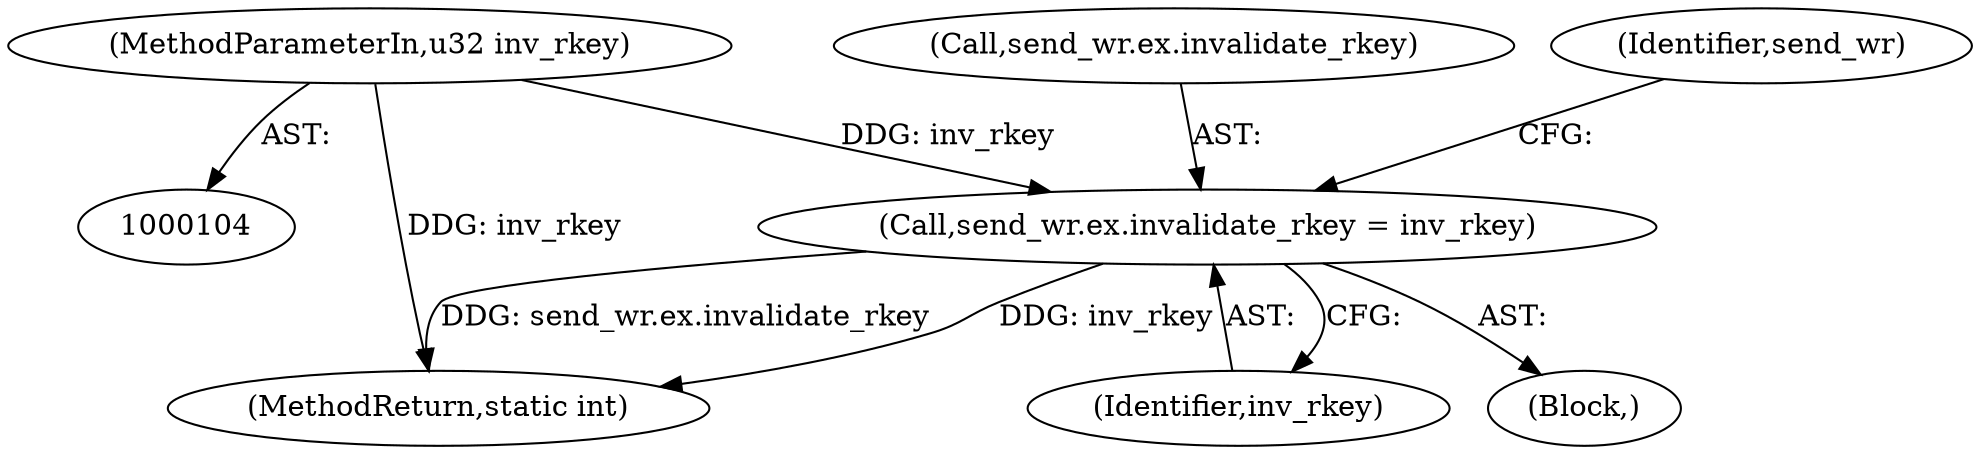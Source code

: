 digraph "1_linux_c70422f760c120480fee4de6c38804c72aa26bc1_32@API" {
"1000423" [label="(Call,send_wr.ex.invalidate_rkey = inv_rkey)"];
"1000111" [label="(MethodParameterIn,u32 inv_rkey)"];
"1000424" [label="(Call,send_wr.ex.invalidate_rkey)"];
"1000423" [label="(Call,send_wr.ex.invalidate_rkey = inv_rkey)"];
"1000111" [label="(MethodParameterIn,u32 inv_rkey)"];
"1000438" [label="(Identifier,send_wr)"];
"1000429" [label="(Identifier,inv_rkey)"];
"1000460" [label="(MethodReturn,static int)"];
"1000417" [label="(Block,)"];
"1000423" -> "1000417"  [label="AST: "];
"1000423" -> "1000429"  [label="CFG: "];
"1000424" -> "1000423"  [label="AST: "];
"1000429" -> "1000423"  [label="AST: "];
"1000438" -> "1000423"  [label="CFG: "];
"1000423" -> "1000460"  [label="DDG: send_wr.ex.invalidate_rkey"];
"1000423" -> "1000460"  [label="DDG: inv_rkey"];
"1000111" -> "1000423"  [label="DDG: inv_rkey"];
"1000111" -> "1000104"  [label="AST: "];
"1000111" -> "1000460"  [label="DDG: inv_rkey"];
}
